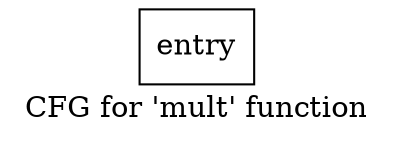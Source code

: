 digraph "CFG for 'mult' function" {
	label="CFG for 'mult' function";

	Node0x1940670 [shape=record,label="{entry}"];
}
